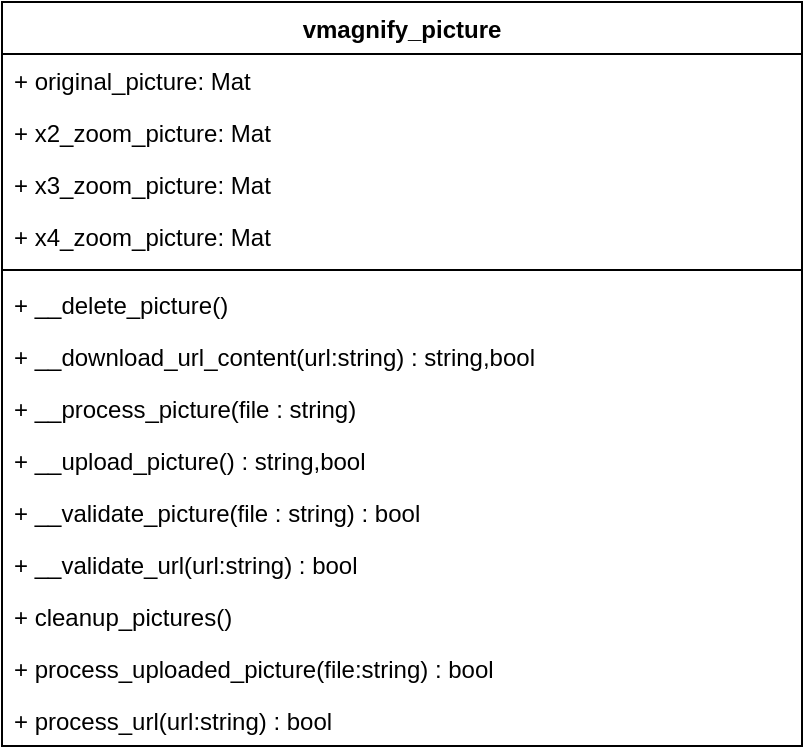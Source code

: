 <mxfile>
    <diagram id="wRZ1q69aCZ8DGBK0kFud" name="vmagnify_picture class">
        <mxGraphModel dx="990" dy="404" grid="1" gridSize="10" guides="1" tooltips="1" connect="1" arrows="1" fold="1" page="1" pageScale="1" pageWidth="1169" pageHeight="827" math="0" shadow="0">
            <root>
                <mxCell id="eZnOiQWrvNxz3lN1Kgvf-0"/>
                <mxCell id="eZnOiQWrvNxz3lN1Kgvf-1" parent="eZnOiQWrvNxz3lN1Kgvf-0"/>
                <mxCell id="jTDwJ8_vyyRA_QQz01Lf-4" value="vmagnify_picture" style="swimlane;fontStyle=1;align=center;verticalAlign=top;childLayout=stackLayout;horizontal=1;startSize=26;horizontalStack=0;resizeParent=1;resizeParentMax=0;resizeLast=0;collapsible=1;marginBottom=0;" parent="eZnOiQWrvNxz3lN1Kgvf-1" vertex="1">
                    <mxGeometry x="80" y="120" width="400" height="372" as="geometry">
                        <mxRectangle x="280" y="120" width="130" height="26" as="alternateBounds"/>
                    </mxGeometry>
                </mxCell>
                <mxCell id="jTDwJ8_vyyRA_QQz01Lf-5" value="+ original_picture: Mat&#10;&#10;" style="text;strokeColor=none;fillColor=none;align=left;verticalAlign=top;spacingLeft=4;spacingRight=4;overflow=hidden;rotatable=0;points=[[0,0.5],[1,0.5]];portConstraint=eastwest;" parent="jTDwJ8_vyyRA_QQz01Lf-4" vertex="1">
                    <mxGeometry y="26" width="400" height="26" as="geometry"/>
                </mxCell>
                <mxCell id="jTDwJ8_vyyRA_QQz01Lf-9" value="+ x2_zoom_picture: Mat&#10;&#10;" style="text;strokeColor=none;fillColor=none;align=left;verticalAlign=top;spacingLeft=4;spacingRight=4;overflow=hidden;rotatable=0;points=[[0,0.5],[1,0.5]];portConstraint=eastwest;" parent="jTDwJ8_vyyRA_QQz01Lf-4" vertex="1">
                    <mxGeometry y="52" width="400" height="26" as="geometry"/>
                </mxCell>
                <mxCell id="jTDwJ8_vyyRA_QQz01Lf-10" value="+ x3_zoom_picture: Mat&#10;&#10;" style="text;strokeColor=none;fillColor=none;align=left;verticalAlign=top;spacingLeft=4;spacingRight=4;overflow=hidden;rotatable=0;points=[[0,0.5],[1,0.5]];portConstraint=eastwest;" parent="jTDwJ8_vyyRA_QQz01Lf-4" vertex="1">
                    <mxGeometry y="78" width="400" height="26" as="geometry"/>
                </mxCell>
                <mxCell id="jTDwJ8_vyyRA_QQz01Lf-25" value="+ x4_zoom_picture: Mat&#10;&#10;" style="text;strokeColor=none;fillColor=none;align=left;verticalAlign=top;spacingLeft=4;spacingRight=4;overflow=hidden;rotatable=0;points=[[0,0.5],[1,0.5]];portConstraint=eastwest;" parent="jTDwJ8_vyyRA_QQz01Lf-4" vertex="1">
                    <mxGeometry y="104" width="400" height="26" as="geometry"/>
                </mxCell>
                <mxCell id="jTDwJ8_vyyRA_QQz01Lf-6" value="" style="line;strokeWidth=1;fillColor=none;align=left;verticalAlign=middle;spacingTop=-1;spacingLeft=3;spacingRight=3;rotatable=0;labelPosition=right;points=[];portConstraint=eastwest;" parent="jTDwJ8_vyyRA_QQz01Lf-4" vertex="1">
                    <mxGeometry y="130" width="400" height="8" as="geometry"/>
                </mxCell>
                <mxCell id="RRCS8ARFTMIVo7zK5_Vd-0" value="+ __delete_picture()" style="text;strokeColor=none;fillColor=none;align=left;verticalAlign=top;spacingLeft=4;spacingRight=4;overflow=hidden;rotatable=0;points=[[0,0.5],[1,0.5]];portConstraint=eastwest;" parent="jTDwJ8_vyyRA_QQz01Lf-4" vertex="1">
                    <mxGeometry y="138" width="400" height="26" as="geometry"/>
                </mxCell>
                <mxCell id="jTDwJ8_vyyRA_QQz01Lf-26" value="+ __download_url_content(url:string) : string,bool" style="text;strokeColor=none;fillColor=none;align=left;verticalAlign=top;spacingLeft=4;spacingRight=4;overflow=hidden;rotatable=0;points=[[0,0.5],[1,0.5]];portConstraint=eastwest;" parent="jTDwJ8_vyyRA_QQz01Lf-4" vertex="1">
                    <mxGeometry y="164" width="400" height="26" as="geometry"/>
                </mxCell>
                <mxCell id="jTDwJ8_vyyRA_QQz01Lf-19" value="+ __process_picture(file : string)" style="text;strokeColor=none;fillColor=none;align=left;verticalAlign=top;spacingLeft=4;spacingRight=4;overflow=hidden;rotatable=0;points=[[0,0.5],[1,0.5]];portConstraint=eastwest;" parent="jTDwJ8_vyyRA_QQz01Lf-4" vertex="1">
                    <mxGeometry y="190" width="400" height="26" as="geometry"/>
                </mxCell>
                <mxCell id="jTDwJ8_vyyRA_QQz01Lf-27" value="+ __upload_picture() : string,bool" style="text;strokeColor=none;fillColor=none;align=left;verticalAlign=top;spacingLeft=4;spacingRight=4;overflow=hidden;rotatable=0;points=[[0,0.5],[1,0.5]];portConstraint=eastwest;" parent="jTDwJ8_vyyRA_QQz01Lf-4" vertex="1">
                    <mxGeometry y="216" width="400" height="26" as="geometry"/>
                </mxCell>
                <mxCell id="jTDwJ8_vyyRA_QQz01Lf-20" value="+ __validate_picture(file : string) : bool" style="text;strokeColor=none;fillColor=none;align=left;verticalAlign=top;spacingLeft=4;spacingRight=4;overflow=hidden;rotatable=0;points=[[0,0.5],[1,0.5]];portConstraint=eastwest;" parent="jTDwJ8_vyyRA_QQz01Lf-4" vertex="1">
                    <mxGeometry y="242" width="400" height="26" as="geometry"/>
                </mxCell>
                <mxCell id="jTDwJ8_vyyRA_QQz01Lf-16" value="+ __validate_url(url:string) : bool" style="text;strokeColor=none;fillColor=none;align=left;verticalAlign=top;spacingLeft=4;spacingRight=4;overflow=hidden;rotatable=0;points=[[0,0.5],[1,0.5]];portConstraint=eastwest;" parent="jTDwJ8_vyyRA_QQz01Lf-4" vertex="1">
                    <mxGeometry y="268" width="400" height="26" as="geometry"/>
                </mxCell>
                <mxCell id="jTDwJ8_vyyRA_QQz01Lf-7" value="+ cleanup_pictures()" style="text;strokeColor=none;fillColor=none;align=left;verticalAlign=top;spacingLeft=4;spacingRight=4;overflow=hidden;rotatable=0;points=[[0,0.5],[1,0.5]];portConstraint=eastwest;" parent="jTDwJ8_vyyRA_QQz01Lf-4" vertex="1">
                    <mxGeometry y="294" width="400" height="26" as="geometry"/>
                </mxCell>
                <mxCell id="jTDwJ8_vyyRA_QQz01Lf-17" value="+ process_uploaded_picture(file:string) : bool" style="text;strokeColor=none;fillColor=none;align=left;verticalAlign=top;spacingLeft=4;spacingRight=4;overflow=hidden;rotatable=0;points=[[0,0.5],[1,0.5]];portConstraint=eastwest;" parent="jTDwJ8_vyyRA_QQz01Lf-4" vertex="1">
                    <mxGeometry y="320" width="400" height="26" as="geometry"/>
                </mxCell>
                <mxCell id="jTDwJ8_vyyRA_QQz01Lf-15" value="+ process_url(url:string) : bool" style="text;strokeColor=none;fillColor=none;align=left;verticalAlign=top;spacingLeft=4;spacingRight=4;overflow=hidden;rotatable=0;points=[[0,0.5],[1,0.5]];portConstraint=eastwest;" parent="jTDwJ8_vyyRA_QQz01Lf-4" vertex="1">
                    <mxGeometry y="346" width="400" height="26" as="geometry"/>
                </mxCell>
            </root>
        </mxGraphModel>
    </diagram>
</mxfile>